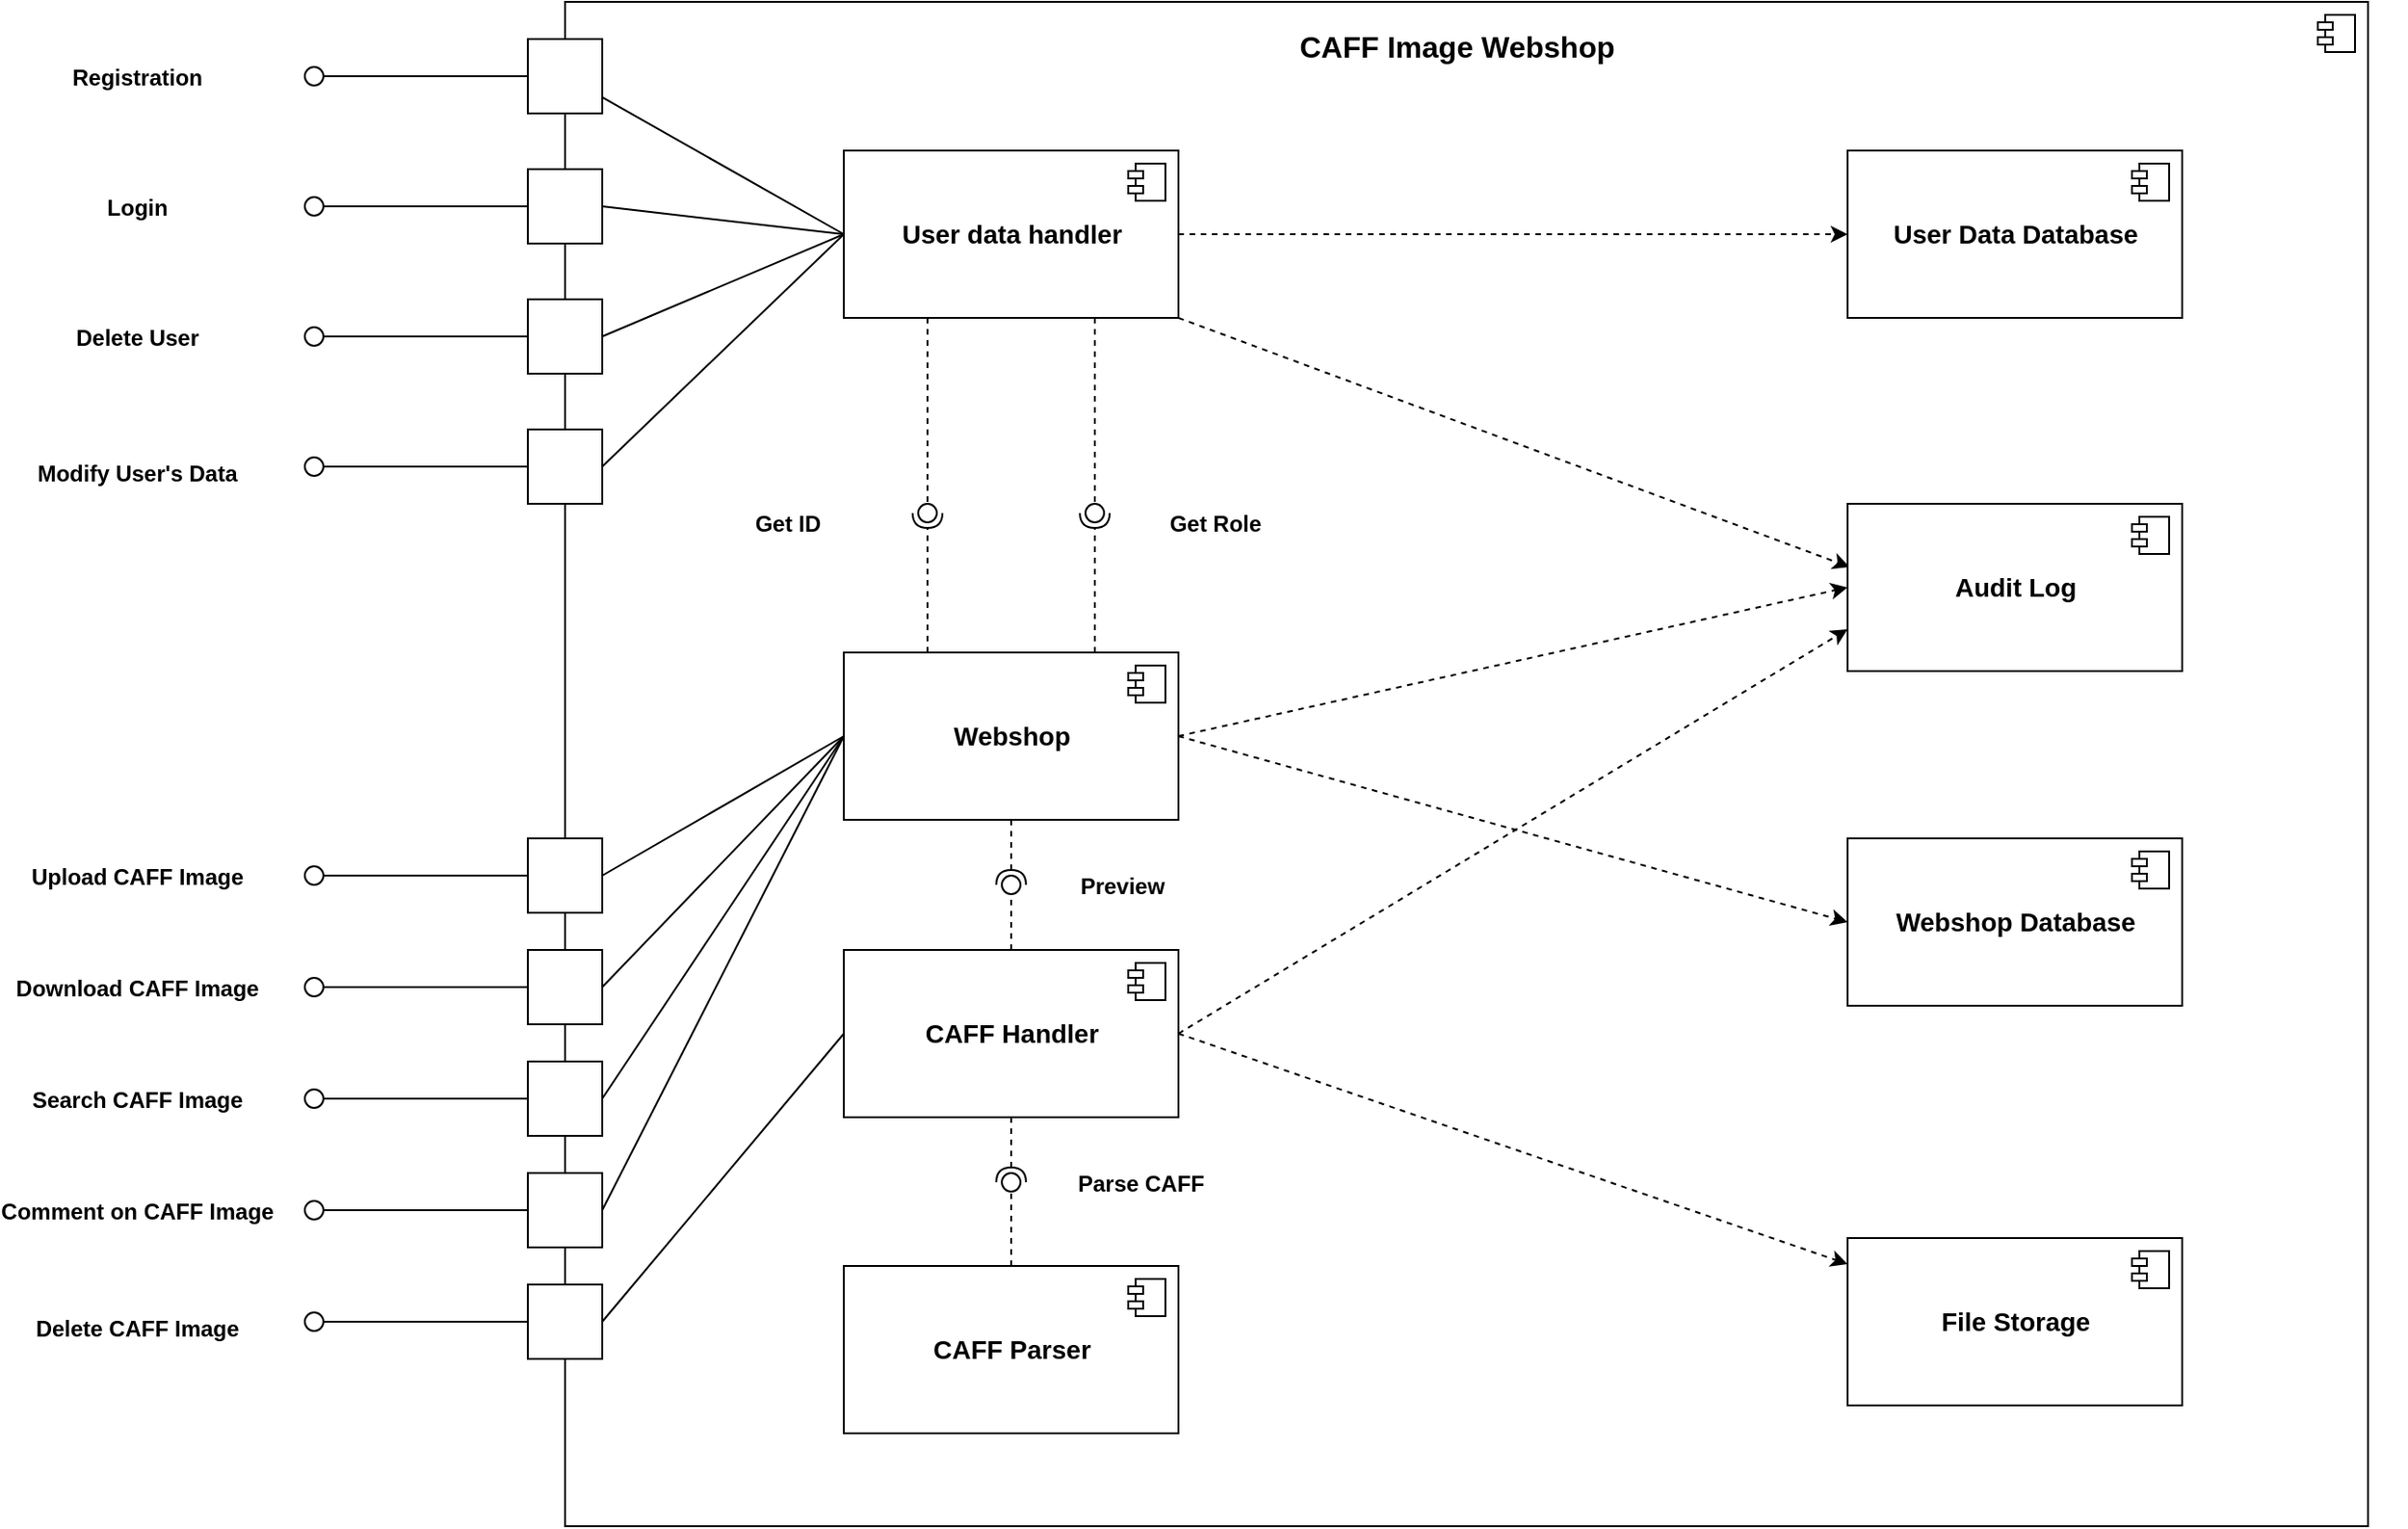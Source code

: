 <mxfile version="13.8.0" type="device"><diagram name="Page-1" id="5f0bae14-7c28-e335-631c-24af17079c00"><mxGraphModel dx="1384" dy="697" grid="1" gridSize="10" guides="1" tooltips="1" connect="1" arrows="1" fold="1" page="1" pageScale="1" pageWidth="827" pageHeight="583" background="#ffffff" math="0" shadow="0"><root><mxCell id="0"/><mxCell id="1" parent="0"/><mxCell id="bfVSDGWMhE9fx68twoCt-98" value="" style="group" parent="1" vertex="1" connectable="0"><mxGeometry x="620" y="290" width="990" height="820" as="geometry"/></mxCell><mxCell id="bfVSDGWMhE9fx68twoCt-9" value="" style="group" parent="bfVSDGWMhE9fx68twoCt-98" vertex="1" connectable="0"><mxGeometry width="990" height="820" as="geometry"/></mxCell><mxCell id="bfVSDGWMhE9fx68twoCt-7" value="" style="html=1;dropTarget=0;" parent="bfVSDGWMhE9fx68twoCt-9" vertex="1"><mxGeometry width="970" height="820" as="geometry"/></mxCell><mxCell id="bfVSDGWMhE9fx68twoCt-8" value="" style="shape=module;jettyWidth=8;jettyHeight=4;" parent="bfVSDGWMhE9fx68twoCt-7" vertex="1"><mxGeometry x="1" width="20" height="20" relative="1" as="geometry"><mxPoint x="-27" y="7" as="offset"/></mxGeometry></mxCell><mxCell id="bfVSDGWMhE9fx68twoCt-15" style="rounded=0;orthogonalLoop=1;jettySize=auto;html=1;exitX=1;exitY=0.5;exitDx=0;exitDy=0;entryX=0;entryY=0.5;entryDx=0;entryDy=0;dashed=1;" parent="bfVSDGWMhE9fx68twoCt-9" source="bfVSDGWMhE9fx68twoCt-5" target="bfVSDGWMhE9fx68twoCt-12" edge="1"><mxGeometry relative="1" as="geometry"/></mxCell><mxCell id="bfVSDGWMhE9fx68twoCt-22" style="edgeStyle=none;rounded=0;orthogonalLoop=1;jettySize=auto;html=1;exitX=1;exitY=1;exitDx=0;exitDy=0;entryX=0.006;entryY=0.378;entryDx=0;entryDy=0;entryPerimeter=0;dashed=1;" parent="bfVSDGWMhE9fx68twoCt-9" source="bfVSDGWMhE9fx68twoCt-5" target="bfVSDGWMhE9fx68twoCt-19" edge="1"><mxGeometry relative="1" as="geometry"/></mxCell><mxCell id="bfVSDGWMhE9fx68twoCt-5" value="&lt;b&gt;&lt;font style=&quot;font-size: 14px&quot;&gt;User data handler&lt;br&gt;&lt;/font&gt;&lt;/b&gt;" style="html=1;dropTarget=0;" parent="bfVSDGWMhE9fx68twoCt-9" vertex="1"><mxGeometry x="150" y="80" width="180" height="90" as="geometry"/></mxCell><mxCell id="bfVSDGWMhE9fx68twoCt-6" value="" style="shape=module;jettyWidth=8;jettyHeight=4;" parent="bfVSDGWMhE9fx68twoCt-5" vertex="1"><mxGeometry x="1" width="20" height="20" relative="1" as="geometry"><mxPoint x="-27" y="7" as="offset"/></mxGeometry></mxCell><mxCell id="bfVSDGWMhE9fx68twoCt-18" style="edgeStyle=none;rounded=0;orthogonalLoop=1;jettySize=auto;html=1;exitX=1;exitY=0.5;exitDx=0;exitDy=0;dashed=1;" parent="bfVSDGWMhE9fx68twoCt-9" source="oaKc1U413clgue7g19aS-55" target="bfVSDGWMhE9fx68twoCt-16" edge="1"><mxGeometry relative="1" as="geometry"/></mxCell><mxCell id="bfVSDGWMhE9fx68twoCt-23" style="edgeStyle=none;rounded=0;orthogonalLoop=1;jettySize=auto;html=1;exitX=1;exitY=0.5;exitDx=0;exitDy=0;entryX=0;entryY=0.5;entryDx=0;entryDy=0;dashed=1;" parent="bfVSDGWMhE9fx68twoCt-9" source="bfVSDGWMhE9fx68twoCt-10" target="bfVSDGWMhE9fx68twoCt-19" edge="1"><mxGeometry relative="1" as="geometry"/></mxCell><mxCell id="oaKc1U413clgue7g19aS-64" style="edgeStyle=none;rounded=0;orthogonalLoop=1;jettySize=auto;html=1;exitX=1;exitY=0.5;exitDx=0;exitDy=0;entryX=0;entryY=0.5;entryDx=0;entryDy=0;dashed=1;endArrow=classic;endFill=1;" edge="1" parent="bfVSDGWMhE9fx68twoCt-9" source="bfVSDGWMhE9fx68twoCt-10" target="oaKc1U413clgue7g19aS-62"><mxGeometry relative="1" as="geometry"/></mxCell><mxCell id="bfVSDGWMhE9fx68twoCt-10" value="&lt;font style=&quot;font-size: 14px&quot;&gt;&lt;b&gt;Webshop&lt;br&gt;&lt;/b&gt;&lt;/font&gt;" style="html=1;dropTarget=0;" parent="bfVSDGWMhE9fx68twoCt-9" vertex="1"><mxGeometry x="150" y="350" width="180" height="90" as="geometry"/></mxCell><mxCell id="bfVSDGWMhE9fx68twoCt-11" value="" style="shape=module;jettyWidth=8;jettyHeight=4;" parent="bfVSDGWMhE9fx68twoCt-10" vertex="1"><mxGeometry x="1" width="20" height="20" relative="1" as="geometry"><mxPoint x="-27" y="7" as="offset"/></mxGeometry></mxCell><mxCell id="bfVSDGWMhE9fx68twoCt-12" value="&lt;b&gt;&lt;font style=&quot;font-size: 14px&quot;&gt;User Data Database&lt;/font&gt;&lt;/b&gt;" style="html=1;dropTarget=0;" parent="bfVSDGWMhE9fx68twoCt-9" vertex="1"><mxGeometry x="690" y="80" width="180" height="90" as="geometry"/></mxCell><mxCell id="bfVSDGWMhE9fx68twoCt-13" value="" style="shape=module;jettyWidth=8;jettyHeight=4;" parent="bfVSDGWMhE9fx68twoCt-12" vertex="1"><mxGeometry x="1" width="20" height="20" relative="1" as="geometry"><mxPoint x="-27" y="7" as="offset"/></mxGeometry></mxCell><mxCell id="bfVSDGWMhE9fx68twoCt-16" value="&lt;b&gt;&lt;font style=&quot;font-size: 14px&quot;&gt;File Storage&lt;br&gt;&lt;/font&gt;&lt;/b&gt;" style="html=1;dropTarget=0;" parent="bfVSDGWMhE9fx68twoCt-9" vertex="1"><mxGeometry x="690" y="665" width="180" height="90" as="geometry"/></mxCell><mxCell id="bfVSDGWMhE9fx68twoCt-17" value="" style="shape=module;jettyWidth=8;jettyHeight=4;" parent="bfVSDGWMhE9fx68twoCt-16" vertex="1"><mxGeometry x="1" width="20" height="20" relative="1" as="geometry"><mxPoint x="-27" y="7" as="offset"/></mxGeometry></mxCell><mxCell id="bfVSDGWMhE9fx68twoCt-19" value="&lt;b&gt;&lt;font style=&quot;font-size: 14px&quot;&gt;Audit Log&lt;br&gt;&lt;/font&gt;&lt;/b&gt;" style="html=1;dropTarget=0;" parent="bfVSDGWMhE9fx68twoCt-9" vertex="1"><mxGeometry x="690" y="270" width="180" height="90" as="geometry"/></mxCell><mxCell id="bfVSDGWMhE9fx68twoCt-20" value="" style="shape=module;jettyWidth=8;jettyHeight=4;" parent="bfVSDGWMhE9fx68twoCt-19" vertex="1"><mxGeometry x="1" width="20" height="20" relative="1" as="geometry"><mxPoint x="-27" y="7" as="offset"/></mxGeometry></mxCell><mxCell id="bfVSDGWMhE9fx68twoCt-30" value="Get ID" style="text;align=center;fontStyle=1;verticalAlign=middle;spacingLeft=3;spacingRight=3;strokeColor=none;rotatable=0;points=[[0,0.5],[1,0.5]];portConstraint=eastwest;" parent="bfVSDGWMhE9fx68twoCt-9" vertex="1"><mxGeometry x="80" y="267" width="80" height="26" as="geometry"/></mxCell><mxCell id="bfVSDGWMhE9fx68twoCt-36" value="" style="ellipse;whiteSpace=wrap;html=1;fontFamily=Helvetica;fontSize=12;fontColor=#000000;align=center;strokeColor=#000000;fillColor=#ffffff;points=[];aspect=fixed;resizable=0;" parent="bfVSDGWMhE9fx68twoCt-9" vertex="1"><mxGeometry x="190" y="270" width="10" height="10" as="geometry"/></mxCell><mxCell id="bfVSDGWMhE9fx68twoCt-35" value="" style="rounded=0;orthogonalLoop=1;jettySize=auto;html=1;endArrow=halfCircle;endFill=0;entryX=0.5;entryY=0.5;entryDx=0;entryDy=0;endSize=6;strokeWidth=1;dashed=1;exitX=0.25;exitY=0;exitDx=0;exitDy=0;" parent="bfVSDGWMhE9fx68twoCt-9" source="bfVSDGWMhE9fx68twoCt-10" target="bfVSDGWMhE9fx68twoCt-36" edge="1"><mxGeometry relative="1" as="geometry"><mxPoint x="740" y="635" as="sourcePoint"/><Array as="points"/></mxGeometry></mxCell><mxCell id="bfVSDGWMhE9fx68twoCt-34" value="" style="rounded=0;orthogonalLoop=1;jettySize=auto;html=1;endArrow=none;endFill=0;dashed=1;exitX=0.25;exitY=1;exitDx=0;exitDy=0;" parent="bfVSDGWMhE9fx68twoCt-9" source="bfVSDGWMhE9fx68twoCt-5" target="bfVSDGWMhE9fx68twoCt-36" edge="1"><mxGeometry relative="1" as="geometry"><mxPoint x="700" y="635" as="sourcePoint"/></mxGeometry></mxCell><mxCell id="bfVSDGWMhE9fx68twoCt-40" value="Get Role" style="text;align=center;fontStyle=1;verticalAlign=middle;spacingLeft=3;spacingRight=3;strokeColor=none;rotatable=0;points=[[0,0.5],[1,0.5]];portConstraint=eastwest;" parent="bfVSDGWMhE9fx68twoCt-9" vertex="1"><mxGeometry x="310" y="267" width="80" height="26" as="geometry"/></mxCell><mxCell id="bfVSDGWMhE9fx68twoCt-127" value="" style="group" parent="bfVSDGWMhE9fx68twoCt-9" vertex="1" connectable="0"><mxGeometry x="-140" y="690" width="160" height="40" as="geometry"/></mxCell><mxCell id="bfVSDGWMhE9fx68twoCt-128" value="" style="whiteSpace=wrap;html=1;aspect=fixed;" parent="bfVSDGWMhE9fx68twoCt-127" vertex="1"><mxGeometry x="120" width="40" height="40" as="geometry"/></mxCell><mxCell id="bfVSDGWMhE9fx68twoCt-129" value="" style="rounded=0;orthogonalLoop=1;jettySize=auto;html=1;endArrow=none;endFill=0;exitX=0;exitY=0.5;exitDx=0;exitDy=0;" parent="bfVSDGWMhE9fx68twoCt-127" source="bfVSDGWMhE9fx68twoCt-128" target="bfVSDGWMhE9fx68twoCt-130" edge="1"><mxGeometry relative="1" as="geometry"><mxPoint x="290" y="305" as="sourcePoint"/></mxGeometry></mxCell><mxCell id="bfVSDGWMhE9fx68twoCt-130" value="" style="ellipse;whiteSpace=wrap;html=1;fontFamily=Helvetica;fontSize=12;fontColor=#000000;align=center;strokeColor=#000000;fillColor=#ffffff;points=[];aspect=fixed;resizable=0;" parent="bfVSDGWMhE9fx68twoCt-127" vertex="1"><mxGeometry y="15" width="10" height="10" as="geometry"/></mxCell><mxCell id="bfVSDGWMhE9fx68twoCt-122" value="" style="group" parent="bfVSDGWMhE9fx68twoCt-9" vertex="1" connectable="0"><mxGeometry x="-140" y="230" width="160" height="40" as="geometry"/></mxCell><mxCell id="bfVSDGWMhE9fx68twoCt-123" value="" style="whiteSpace=wrap;html=1;aspect=fixed;" parent="bfVSDGWMhE9fx68twoCt-122" vertex="1"><mxGeometry x="120" width="40" height="40" as="geometry"/></mxCell><mxCell id="bfVSDGWMhE9fx68twoCt-124" value="" style="rounded=0;orthogonalLoop=1;jettySize=auto;html=1;endArrow=none;endFill=0;exitX=0;exitY=0.5;exitDx=0;exitDy=0;" parent="bfVSDGWMhE9fx68twoCt-122" source="bfVSDGWMhE9fx68twoCt-123" target="bfVSDGWMhE9fx68twoCt-125" edge="1"><mxGeometry relative="1" as="geometry"><mxPoint x="290" y="305" as="sourcePoint"/></mxGeometry></mxCell><mxCell id="bfVSDGWMhE9fx68twoCt-125" value="" style="ellipse;whiteSpace=wrap;html=1;fontFamily=Helvetica;fontSize=12;fontColor=#000000;align=center;strokeColor=#000000;fillColor=#ffffff;points=[];aspect=fixed;resizable=0;" parent="bfVSDGWMhE9fx68twoCt-122" vertex="1"><mxGeometry y="15" width="10" height="10" as="geometry"/></mxCell><mxCell id="bfVSDGWMhE9fx68twoCt-162" style="edgeStyle=none;rounded=0;orthogonalLoop=1;jettySize=auto;html=1;exitX=1;exitY=0.5;exitDx=0;exitDy=0;entryX=0;entryY=0.5;entryDx=0;entryDy=0;endArrow=none;endFill=0;" parent="bfVSDGWMhE9fx68twoCt-9" source="bfVSDGWMhE9fx68twoCt-123" target="bfVSDGWMhE9fx68twoCt-5" edge="1"><mxGeometry relative="1" as="geometry"/></mxCell><mxCell id="bfVSDGWMhE9fx68twoCt-167" style="edgeStyle=none;rounded=0;orthogonalLoop=1;jettySize=auto;html=1;exitX=1;exitY=0.5;exitDx=0;exitDy=0;entryX=0;entryY=0.5;entryDx=0;entryDy=0;endArrow=none;endFill=0;" parent="bfVSDGWMhE9fx68twoCt-9" source="bfVSDGWMhE9fx68twoCt-128" target="oaKc1U413clgue7g19aS-55" edge="1"><mxGeometry relative="1" as="geometry"/></mxCell><mxCell id="bfVSDGWMhE9fx68twoCt-168" value="CAFF Image Webshop" style="text;align=center;fontStyle=1;verticalAlign=middle;spacingLeft=3;spacingRight=3;strokeColor=none;rotatable=0;points=[[0,0.5],[1,0.5]];portConstraint=eastwest;fontSize=16;" parent="bfVSDGWMhE9fx68twoCt-9" vertex="1"><mxGeometry x="440" y="10" width="80" height="26" as="geometry"/></mxCell><mxCell id="oaKc1U413clgue7g19aS-1" value="&lt;font style=&quot;font-size: 14px&quot;&gt;&lt;b&gt;CAFF Parser&lt;br&gt;&lt;/b&gt;&lt;/font&gt;" style="html=1;dropTarget=0;" vertex="1" parent="bfVSDGWMhE9fx68twoCt-9"><mxGeometry x="150" y="680" width="180" height="90" as="geometry"/></mxCell><mxCell id="oaKc1U413clgue7g19aS-2" value="" style="shape=module;jettyWidth=8;jettyHeight=4;" vertex="1" parent="oaKc1U413clgue7g19aS-1"><mxGeometry x="1" width="20" height="20" relative="1" as="geometry"><mxPoint x="-27" y="7" as="offset"/></mxGeometry></mxCell><mxCell id="oaKc1U413clgue7g19aS-8" value="" style="rounded=0;orthogonalLoop=1;jettySize=auto;html=1;endArrow=none;endFill=0;exitX=0.5;exitY=0;exitDx=0;exitDy=0;dashed=1;" edge="1" target="oaKc1U413clgue7g19aS-10" parent="bfVSDGWMhE9fx68twoCt-9" source="oaKc1U413clgue7g19aS-1"><mxGeometry relative="1" as="geometry"><mxPoint x="175" y="639" as="sourcePoint"/></mxGeometry></mxCell><mxCell id="oaKc1U413clgue7g19aS-9" value="" style="rounded=0;orthogonalLoop=1;jettySize=auto;html=1;endArrow=halfCircle;endFill=0;entryX=0.5;entryY=0.5;entryDx=0;entryDy=0;endSize=6;strokeWidth=1;exitX=0.5;exitY=1;exitDx=0;exitDy=0;dashed=1;" edge="1" target="oaKc1U413clgue7g19aS-10" parent="bfVSDGWMhE9fx68twoCt-9" source="oaKc1U413clgue7g19aS-55"><mxGeometry relative="1" as="geometry"><mxPoint x="215" y="639" as="sourcePoint"/></mxGeometry></mxCell><mxCell id="oaKc1U413clgue7g19aS-10" value="" style="ellipse;whiteSpace=wrap;html=1;fontFamily=Helvetica;fontSize=12;fontColor=#000000;align=center;strokeColor=#000000;fillColor=#ffffff;points=[];aspect=fixed;resizable=0;" vertex="1" parent="bfVSDGWMhE9fx68twoCt-9"><mxGeometry x="235" y="630" width="10" height="10" as="geometry"/></mxCell><mxCell id="oaKc1U413clgue7g19aS-11" value="Parse CAFF" style="text;align=center;fontStyle=1;verticalAlign=middle;spacingLeft=3;spacingRight=3;strokeColor=none;rotatable=0;points=[[0,0.5],[1,0.5]];portConstraint=eastwest;" vertex="1" parent="bfVSDGWMhE9fx68twoCt-9"><mxGeometry x="270" y="622" width="80" height="26" as="geometry"/></mxCell><mxCell id="oaKc1U413clgue7g19aS-61" style="rounded=0;orthogonalLoop=1;jettySize=auto;html=1;exitX=1;exitY=0.5;exitDx=0;exitDy=0;entryX=0;entryY=0.75;entryDx=0;entryDy=0;dashed=1;endArrow=classic;endFill=1;" edge="1" parent="bfVSDGWMhE9fx68twoCt-9" source="oaKc1U413clgue7g19aS-55" target="bfVSDGWMhE9fx68twoCt-19"><mxGeometry relative="1" as="geometry"/></mxCell><mxCell id="oaKc1U413clgue7g19aS-55" value="&lt;font style=&quot;font-size: 14px&quot;&gt;&lt;b&gt;CAFF Handler&lt;br&gt;&lt;/b&gt;&lt;/font&gt;" style="html=1;dropTarget=0;" vertex="1" parent="bfVSDGWMhE9fx68twoCt-9"><mxGeometry x="150" y="510" width="180" height="90" as="geometry"/></mxCell><mxCell id="oaKc1U413clgue7g19aS-56" value="" style="shape=module;jettyWidth=8;jettyHeight=4;" vertex="1" parent="oaKc1U413clgue7g19aS-55"><mxGeometry x="1" width="20" height="20" relative="1" as="geometry"><mxPoint x="-27" y="7" as="offset"/></mxGeometry></mxCell><mxCell id="oaKc1U413clgue7g19aS-57" value="" style="rounded=0;orthogonalLoop=1;jettySize=auto;html=1;endArrow=none;endFill=0;dashed=1;exitX=0.5;exitY=0;exitDx=0;exitDy=0;" edge="1" target="oaKc1U413clgue7g19aS-59" parent="bfVSDGWMhE9fx68twoCt-9" source="oaKc1U413clgue7g19aS-55"><mxGeometry relative="1" as="geometry"><mxPoint x="230" y="488" as="sourcePoint"/></mxGeometry></mxCell><mxCell id="oaKc1U413clgue7g19aS-58" value="" style="rounded=0;orthogonalLoop=1;jettySize=auto;html=1;endArrow=halfCircle;endFill=0;entryX=0.5;entryY=0.5;entryDx=0;entryDy=0;endSize=6;strokeWidth=1;dashed=1;exitX=0.5;exitY=1;exitDx=0;exitDy=0;" edge="1" target="oaKc1U413clgue7g19aS-59" parent="bfVSDGWMhE9fx68twoCt-9" source="bfVSDGWMhE9fx68twoCt-10"><mxGeometry relative="1" as="geometry"><mxPoint x="270" y="488" as="sourcePoint"/></mxGeometry></mxCell><mxCell id="oaKc1U413clgue7g19aS-59" value="" style="ellipse;whiteSpace=wrap;html=1;fontFamily=Helvetica;fontSize=12;fontColor=#000000;align=center;strokeColor=#000000;fillColor=#ffffff;points=[];aspect=fixed;resizable=0;" vertex="1" parent="bfVSDGWMhE9fx68twoCt-9"><mxGeometry x="235" y="470" width="10" height="10" as="geometry"/></mxCell><mxCell id="oaKc1U413clgue7g19aS-60" value="Preview" style="text;align=center;fontStyle=1;verticalAlign=middle;spacingLeft=3;spacingRight=3;strokeColor=none;rotatable=0;points=[[0,0.5],[1,0.5]];portConstraint=eastwest;" vertex="1" parent="bfVSDGWMhE9fx68twoCt-9"><mxGeometry x="260" y="462" width="80" height="26" as="geometry"/></mxCell><mxCell id="oaKc1U413clgue7g19aS-62" value="&lt;b&gt;&lt;font style=&quot;font-size: 14px&quot;&gt;Webshop Database&lt;br&gt;&lt;/font&gt;&lt;/b&gt;" style="html=1;dropTarget=0;" vertex="1" parent="bfVSDGWMhE9fx68twoCt-9"><mxGeometry x="690" y="450" width="180" height="90" as="geometry"/></mxCell><mxCell id="oaKc1U413clgue7g19aS-63" value="" style="shape=module;jettyWidth=8;jettyHeight=4;" vertex="1" parent="oaKc1U413clgue7g19aS-62"><mxGeometry x="1" width="20" height="20" relative="1" as="geometry"><mxPoint x="-27" y="7" as="offset"/></mxGeometry></mxCell><mxCell id="bfVSDGWMhE9fx68twoCt-39" value="" style="ellipse;whiteSpace=wrap;html=1;fontFamily=Helvetica;fontSize=12;fontColor=#000000;align=center;strokeColor=#000000;fillColor=#ffffff;points=[];aspect=fixed;resizable=0;" parent="bfVSDGWMhE9fx68twoCt-98" vertex="1"><mxGeometry x="280" y="270" width="10" height="10" as="geometry"/></mxCell><mxCell id="bfVSDGWMhE9fx68twoCt-37" value="" style="rounded=0;orthogonalLoop=1;jettySize=auto;html=1;endArrow=none;endFill=0;dashed=1;exitX=0.75;exitY=1;exitDx=0;exitDy=0;" parent="bfVSDGWMhE9fx68twoCt-98" source="bfVSDGWMhE9fx68twoCt-5" target="bfVSDGWMhE9fx68twoCt-39" edge="1"><mxGeometry relative="1" as="geometry"><mxPoint x="1140" y="805" as="sourcePoint"/></mxGeometry></mxCell><mxCell id="bfVSDGWMhE9fx68twoCt-38" value="" style="rounded=0;orthogonalLoop=1;jettySize=auto;html=1;endArrow=halfCircle;endFill=0;entryX=0.5;entryY=0.5;entryDx=0;entryDy=0;endSize=6;strokeWidth=1;dashed=1;exitX=0.75;exitY=0;exitDx=0;exitDy=0;" parent="bfVSDGWMhE9fx68twoCt-98" source="bfVSDGWMhE9fx68twoCt-10" target="bfVSDGWMhE9fx68twoCt-39" edge="1"><mxGeometry relative="1" as="geometry"><mxPoint x="1180" y="805" as="sourcePoint"/></mxGeometry></mxCell><mxCell id="bfVSDGWMhE9fx68twoCt-108" value="" style="group" parent="1" vertex="1" connectable="0"><mxGeometry x="480" y="310" width="160" height="40" as="geometry"/></mxCell><mxCell id="bfVSDGWMhE9fx68twoCt-70" value="" style="whiteSpace=wrap;html=1;aspect=fixed;" parent="bfVSDGWMhE9fx68twoCt-108" vertex="1"><mxGeometry x="120" width="40" height="40" as="geometry"/></mxCell><mxCell id="bfVSDGWMhE9fx68twoCt-105" value="" style="rounded=0;orthogonalLoop=1;jettySize=auto;html=1;endArrow=none;endFill=0;exitX=0;exitY=0.5;exitDx=0;exitDy=0;" parent="bfVSDGWMhE9fx68twoCt-108" source="bfVSDGWMhE9fx68twoCt-70" target="bfVSDGWMhE9fx68twoCt-107" edge="1"><mxGeometry relative="1" as="geometry"><mxPoint x="290" y="305" as="sourcePoint"/></mxGeometry></mxCell><mxCell id="bfVSDGWMhE9fx68twoCt-107" value="" style="ellipse;whiteSpace=wrap;html=1;fontFamily=Helvetica;fontSize=12;fontColor=#000000;align=center;strokeColor=#000000;fillColor=#ffffff;points=[];aspect=fixed;resizable=0;" parent="bfVSDGWMhE9fx68twoCt-108" vertex="1"><mxGeometry y="15" width="10" height="10" as="geometry"/></mxCell><mxCell id="bfVSDGWMhE9fx68twoCt-114" value="" style="group" parent="1" vertex="1" connectable="0"><mxGeometry x="480" y="380" width="160" height="40" as="geometry"/></mxCell><mxCell id="bfVSDGWMhE9fx68twoCt-115" value="" style="whiteSpace=wrap;html=1;aspect=fixed;" parent="bfVSDGWMhE9fx68twoCt-114" vertex="1"><mxGeometry x="120" width="40" height="40" as="geometry"/></mxCell><mxCell id="bfVSDGWMhE9fx68twoCt-116" value="" style="rounded=0;orthogonalLoop=1;jettySize=auto;html=1;endArrow=none;endFill=0;exitX=0;exitY=0.5;exitDx=0;exitDy=0;" parent="bfVSDGWMhE9fx68twoCt-114" source="bfVSDGWMhE9fx68twoCt-115" target="bfVSDGWMhE9fx68twoCt-117" edge="1"><mxGeometry relative="1" as="geometry"><mxPoint x="290" y="305" as="sourcePoint"/></mxGeometry></mxCell><mxCell id="bfVSDGWMhE9fx68twoCt-117" value="" style="ellipse;whiteSpace=wrap;html=1;fontFamily=Helvetica;fontSize=12;fontColor=#000000;align=center;strokeColor=#000000;fillColor=#ffffff;points=[];aspect=fixed;resizable=0;" parent="bfVSDGWMhE9fx68twoCt-114" vertex="1"><mxGeometry y="15" width="10" height="10" as="geometry"/></mxCell><mxCell id="bfVSDGWMhE9fx68twoCt-118" value="" style="group" parent="1" vertex="1" connectable="0"><mxGeometry x="480" y="450" width="160" height="40" as="geometry"/></mxCell><mxCell id="bfVSDGWMhE9fx68twoCt-119" value="" style="whiteSpace=wrap;html=1;aspect=fixed;" parent="bfVSDGWMhE9fx68twoCt-118" vertex="1"><mxGeometry x="120" width="40" height="40" as="geometry"/></mxCell><mxCell id="bfVSDGWMhE9fx68twoCt-120" value="" style="rounded=0;orthogonalLoop=1;jettySize=auto;html=1;endArrow=none;endFill=0;exitX=0;exitY=0.5;exitDx=0;exitDy=0;" parent="bfVSDGWMhE9fx68twoCt-118" source="bfVSDGWMhE9fx68twoCt-119" target="bfVSDGWMhE9fx68twoCt-121" edge="1"><mxGeometry relative="1" as="geometry"><mxPoint x="290" y="305" as="sourcePoint"/></mxGeometry></mxCell><mxCell id="bfVSDGWMhE9fx68twoCt-121" value="" style="ellipse;whiteSpace=wrap;html=1;fontFamily=Helvetica;fontSize=12;fontColor=#000000;align=center;strokeColor=#000000;fillColor=#ffffff;points=[];aspect=fixed;resizable=0;" parent="bfVSDGWMhE9fx68twoCt-118" vertex="1"><mxGeometry y="15" width="10" height="10" as="geometry"/></mxCell><mxCell id="bfVSDGWMhE9fx68twoCt-131" value="" style="group" parent="1" vertex="1" connectable="0"><mxGeometry x="480" y="920" width="160" height="40" as="geometry"/></mxCell><mxCell id="bfVSDGWMhE9fx68twoCt-132" value="" style="whiteSpace=wrap;html=1;aspect=fixed;" parent="bfVSDGWMhE9fx68twoCt-131" vertex="1"><mxGeometry x="120" width="40" height="40" as="geometry"/></mxCell><mxCell id="bfVSDGWMhE9fx68twoCt-133" value="" style="rounded=0;orthogonalLoop=1;jettySize=auto;html=1;endArrow=none;endFill=0;exitX=0;exitY=0.5;exitDx=0;exitDy=0;" parent="bfVSDGWMhE9fx68twoCt-131" source="bfVSDGWMhE9fx68twoCt-132" target="bfVSDGWMhE9fx68twoCt-134" edge="1"><mxGeometry relative="1" as="geometry"><mxPoint x="290" y="305" as="sourcePoint"/></mxGeometry></mxCell><mxCell id="bfVSDGWMhE9fx68twoCt-134" value="" style="ellipse;whiteSpace=wrap;html=1;fontFamily=Helvetica;fontSize=12;fontColor=#000000;align=center;strokeColor=#000000;fillColor=#ffffff;points=[];aspect=fixed;resizable=0;" parent="bfVSDGWMhE9fx68twoCt-131" vertex="1"><mxGeometry y="15" width="10" height="10" as="geometry"/></mxCell><mxCell id="bfVSDGWMhE9fx68twoCt-135" value="" style="group" parent="1" vertex="1" connectable="0"><mxGeometry x="480" y="860" width="160" height="40" as="geometry"/></mxCell><mxCell id="bfVSDGWMhE9fx68twoCt-136" value="" style="whiteSpace=wrap;html=1;aspect=fixed;" parent="bfVSDGWMhE9fx68twoCt-135" vertex="1"><mxGeometry x="120" width="40" height="40" as="geometry"/></mxCell><mxCell id="bfVSDGWMhE9fx68twoCt-137" value="" style="rounded=0;orthogonalLoop=1;jettySize=auto;html=1;endArrow=none;endFill=0;exitX=0;exitY=0.5;exitDx=0;exitDy=0;" parent="bfVSDGWMhE9fx68twoCt-135" source="bfVSDGWMhE9fx68twoCt-136" target="bfVSDGWMhE9fx68twoCt-138" edge="1"><mxGeometry relative="1" as="geometry"><mxPoint x="290" y="305" as="sourcePoint"/></mxGeometry></mxCell><mxCell id="bfVSDGWMhE9fx68twoCt-138" value="" style="ellipse;whiteSpace=wrap;html=1;fontFamily=Helvetica;fontSize=12;fontColor=#000000;align=center;strokeColor=#000000;fillColor=#ffffff;points=[];aspect=fixed;resizable=0;" parent="bfVSDGWMhE9fx68twoCt-135" vertex="1"><mxGeometry y="15" width="10" height="10" as="geometry"/></mxCell><mxCell id="bfVSDGWMhE9fx68twoCt-139" value="" style="group" parent="1" vertex="1" connectable="0"><mxGeometry x="480" y="800" width="160" height="40" as="geometry"/></mxCell><mxCell id="bfVSDGWMhE9fx68twoCt-140" value="" style="whiteSpace=wrap;html=1;aspect=fixed;" parent="bfVSDGWMhE9fx68twoCt-139" vertex="1"><mxGeometry x="120" width="40" height="40" as="geometry"/></mxCell><mxCell id="bfVSDGWMhE9fx68twoCt-141" value="" style="rounded=0;orthogonalLoop=1;jettySize=auto;html=1;endArrow=none;endFill=0;exitX=0;exitY=0.5;exitDx=0;exitDy=0;" parent="bfVSDGWMhE9fx68twoCt-139" source="bfVSDGWMhE9fx68twoCt-140" target="bfVSDGWMhE9fx68twoCt-142" edge="1"><mxGeometry relative="1" as="geometry"><mxPoint x="290" y="305" as="sourcePoint"/></mxGeometry></mxCell><mxCell id="bfVSDGWMhE9fx68twoCt-142" value="" style="ellipse;whiteSpace=wrap;html=1;fontFamily=Helvetica;fontSize=12;fontColor=#000000;align=center;strokeColor=#000000;fillColor=#ffffff;points=[];aspect=fixed;resizable=0;" parent="bfVSDGWMhE9fx68twoCt-139" vertex="1"><mxGeometry y="15" width="10" height="10" as="geometry"/></mxCell><mxCell id="bfVSDGWMhE9fx68twoCt-143" value="" style="group" parent="1" vertex="1" connectable="0"><mxGeometry x="480" y="740" width="160" height="40" as="geometry"/></mxCell><mxCell id="bfVSDGWMhE9fx68twoCt-144" value="" style="whiteSpace=wrap;html=1;aspect=fixed;" parent="bfVSDGWMhE9fx68twoCt-143" vertex="1"><mxGeometry x="120" width="40" height="40" as="geometry"/></mxCell><mxCell id="bfVSDGWMhE9fx68twoCt-145" value="" style="rounded=0;orthogonalLoop=1;jettySize=auto;html=1;endArrow=none;endFill=0;exitX=0;exitY=0.5;exitDx=0;exitDy=0;" parent="bfVSDGWMhE9fx68twoCt-143" source="bfVSDGWMhE9fx68twoCt-144" target="bfVSDGWMhE9fx68twoCt-146" edge="1"><mxGeometry relative="1" as="geometry"><mxPoint x="290" y="305" as="sourcePoint"/></mxGeometry></mxCell><mxCell id="bfVSDGWMhE9fx68twoCt-146" value="" style="ellipse;whiteSpace=wrap;html=1;fontFamily=Helvetica;fontSize=12;fontColor=#000000;align=center;strokeColor=#000000;fillColor=#ffffff;points=[];aspect=fixed;resizable=0;" parent="bfVSDGWMhE9fx68twoCt-143" vertex="1"><mxGeometry y="15" width="10" height="10" as="geometry"/></mxCell><mxCell id="bfVSDGWMhE9fx68twoCt-147" value="Registration" style="text;align=center;fontStyle=1;verticalAlign=middle;spacingLeft=3;spacingRight=3;strokeColor=none;rotatable=0;points=[[0,0.5],[1,0.5]];portConstraint=eastwest;" parent="1" vertex="1"><mxGeometry x="350" y="317" width="80" height="26" as="geometry"/></mxCell><mxCell id="bfVSDGWMhE9fx68twoCt-148" value="Login" style="text;align=center;fontStyle=1;verticalAlign=middle;spacingLeft=3;spacingRight=3;strokeColor=none;rotatable=0;points=[[0,0.5],[1,0.5]];portConstraint=eastwest;" parent="1" vertex="1"><mxGeometry x="350" y="387" width="80" height="26" as="geometry"/></mxCell><mxCell id="bfVSDGWMhE9fx68twoCt-149" value="Delete User" style="text;align=center;fontStyle=1;verticalAlign=middle;spacingLeft=3;spacingRight=3;strokeColor=none;rotatable=0;points=[[0,0.5],[1,0.5]];portConstraint=eastwest;" parent="1" vertex="1"><mxGeometry x="350" y="457" width="80" height="26" as="geometry"/></mxCell><mxCell id="bfVSDGWMhE9fx68twoCt-150" value="Modify User's Data" style="text;align=center;fontStyle=1;verticalAlign=middle;spacingLeft=3;spacingRight=3;strokeColor=none;rotatable=0;points=[[0,0.5],[1,0.5]];portConstraint=eastwest;" parent="1" vertex="1"><mxGeometry x="350" y="530" width="80" height="26" as="geometry"/></mxCell><mxCell id="bfVSDGWMhE9fx68twoCt-151" value="Upload CAFF Image" style="text;align=center;fontStyle=1;verticalAlign=middle;spacingLeft=3;spacingRight=3;strokeColor=none;rotatable=0;points=[[0,0.5],[1,0.5]];portConstraint=eastwest;" parent="1" vertex="1"><mxGeometry x="350" y="747" width="80" height="26" as="geometry"/></mxCell><mxCell id="bfVSDGWMhE9fx68twoCt-152" value="Download CAFF Image" style="text;align=center;fontStyle=1;verticalAlign=middle;spacingLeft=3;spacingRight=3;strokeColor=none;rotatable=0;points=[[0,0.5],[1,0.5]];portConstraint=eastwest;" parent="1" vertex="1"><mxGeometry x="350" y="807" width="80" height="26" as="geometry"/></mxCell><mxCell id="bfVSDGWMhE9fx68twoCt-153" value="Search CAFF Image" style="text;align=center;fontStyle=1;verticalAlign=middle;spacingLeft=3;spacingRight=3;strokeColor=none;rotatable=0;points=[[0,0.5],[1,0.5]];portConstraint=eastwest;" parent="1" vertex="1"><mxGeometry x="350" y="867" width="80" height="26" as="geometry"/></mxCell><mxCell id="bfVSDGWMhE9fx68twoCt-154" value="Comment on CAFF Image" style="text;align=center;fontStyle=1;verticalAlign=middle;spacingLeft=3;spacingRight=3;strokeColor=none;rotatable=0;points=[[0,0.5],[1,0.5]];portConstraint=eastwest;" parent="1" vertex="1"><mxGeometry x="350" y="927" width="80" height="26" as="geometry"/></mxCell><mxCell id="bfVSDGWMhE9fx68twoCt-155" value="Delete CAFF Image" style="text;align=center;fontStyle=1;verticalAlign=middle;spacingLeft=3;spacingRight=3;strokeColor=none;rotatable=0;points=[[0,0.5],[1,0.5]];portConstraint=eastwest;" parent="1" vertex="1"><mxGeometry x="350" y="990" width="80" height="26" as="geometry"/></mxCell><mxCell id="bfVSDGWMhE9fx68twoCt-156" style="edgeStyle=none;rounded=0;orthogonalLoop=1;jettySize=auto;html=1;entryX=0;entryY=0.5;entryDx=0;entryDy=0;endArrow=none;endFill=0;" parent="1" source="bfVSDGWMhE9fx68twoCt-70" target="bfVSDGWMhE9fx68twoCt-5" edge="1"><mxGeometry relative="1" as="geometry"/></mxCell><mxCell id="bfVSDGWMhE9fx68twoCt-157" style="edgeStyle=none;rounded=0;orthogonalLoop=1;jettySize=auto;html=1;exitX=1;exitY=0.5;exitDx=0;exitDy=0;entryX=0;entryY=0.5;entryDx=0;entryDy=0;endArrow=none;endFill=0;" parent="1" source="bfVSDGWMhE9fx68twoCt-115" target="bfVSDGWMhE9fx68twoCt-5" edge="1"><mxGeometry relative="1" as="geometry"/></mxCell><mxCell id="bfVSDGWMhE9fx68twoCt-159" style="edgeStyle=none;rounded=0;orthogonalLoop=1;jettySize=auto;html=1;exitX=1;exitY=0.5;exitDx=0;exitDy=0;entryX=0;entryY=0.5;entryDx=0;entryDy=0;endArrow=none;endFill=0;" parent="1" source="bfVSDGWMhE9fx68twoCt-119" target="bfVSDGWMhE9fx68twoCt-5" edge="1"><mxGeometry relative="1" as="geometry"/></mxCell><mxCell id="bfVSDGWMhE9fx68twoCt-163" style="edgeStyle=none;rounded=0;orthogonalLoop=1;jettySize=auto;html=1;exitX=1;exitY=0.5;exitDx=0;exitDy=0;entryX=0;entryY=0.5;entryDx=0;entryDy=0;endArrow=none;endFill=0;" parent="1" source="bfVSDGWMhE9fx68twoCt-144" target="bfVSDGWMhE9fx68twoCt-10" edge="1"><mxGeometry relative="1" as="geometry"/></mxCell><mxCell id="bfVSDGWMhE9fx68twoCt-164" style="edgeStyle=none;rounded=0;orthogonalLoop=1;jettySize=auto;html=1;exitX=1;exitY=0.5;exitDx=0;exitDy=0;entryX=0;entryY=0.5;entryDx=0;entryDy=0;endArrow=none;endFill=0;" parent="1" source="bfVSDGWMhE9fx68twoCt-140" target="bfVSDGWMhE9fx68twoCt-10" edge="1"><mxGeometry relative="1" as="geometry"/></mxCell><mxCell id="bfVSDGWMhE9fx68twoCt-165" style="edgeStyle=none;rounded=0;orthogonalLoop=1;jettySize=auto;html=1;exitX=1;exitY=0.5;exitDx=0;exitDy=0;entryX=0;entryY=0.5;entryDx=0;entryDy=0;endArrow=none;endFill=0;" parent="1" source="bfVSDGWMhE9fx68twoCt-136" target="bfVSDGWMhE9fx68twoCt-10" edge="1"><mxGeometry relative="1" as="geometry"/></mxCell><mxCell id="bfVSDGWMhE9fx68twoCt-166" style="edgeStyle=none;rounded=0;orthogonalLoop=1;jettySize=auto;html=1;exitX=1;exitY=0.5;exitDx=0;exitDy=0;entryX=0;entryY=0.5;entryDx=0;entryDy=0;endArrow=none;endFill=0;" parent="1" source="bfVSDGWMhE9fx68twoCt-132" target="bfVSDGWMhE9fx68twoCt-10" edge="1"><mxGeometry relative="1" as="geometry"/></mxCell></root></mxGraphModel></diagram></mxfile>